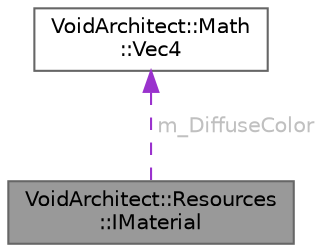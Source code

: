 digraph "VoidArchitect::Resources::IMaterial"
{
 // LATEX_PDF_SIZE
  bgcolor="transparent";
  edge [fontname=Helvetica,fontsize=10,labelfontname=Helvetica,labelfontsize=10];
  node [fontname=Helvetica,fontsize=10,shape=box,height=0.2,width=0.4];
  Node1 [id="Node000001",label="VoidArchitect::Resources\l::IMaterial",height=0.2,width=0.4,color="gray40", fillcolor="grey60", style="filled", fontcolor="black",tooltip=" "];
  Node2 -> Node1 [id="edge2_Node000001_Node000002",dir="back",color="darkorchid3",style="dashed",tooltip=" ",label=<<TABLE CELLBORDER="0" BORDER="0"><TR><TD VALIGN="top" ALIGN="LEFT" CELLPADDING="1" CELLSPACING="0">m_DiffuseColor</TD></TR>
</TABLE>> ,fontcolor="grey" ];
  Node2 [id="Node000002",label="VoidArchitect::Math\l::Vec4",height=0.2,width=0.4,color="gray40", fillcolor="white", style="filled",URL="$class_void_architect_1_1_math_1_1_vec4.html",tooltip=" "];
}
